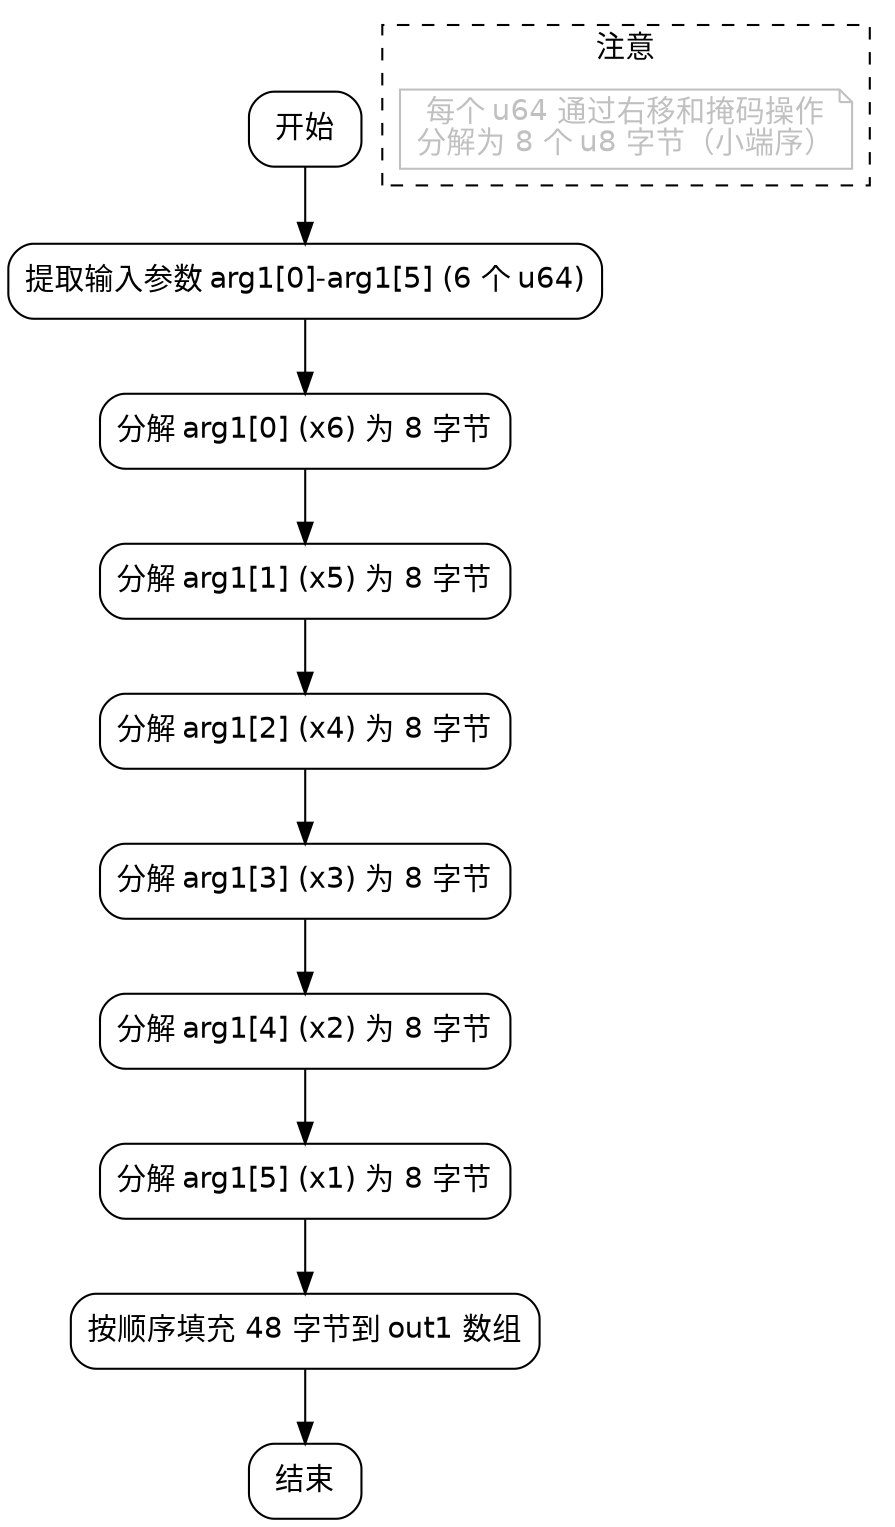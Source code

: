 
digraph flowchart {
    node [shape=rectangle, style="rounded", fontname="Helvetica"];
    edge [fontname="Helvetica"];

    start [label="开始"];
    extract_args [label="提取输入参数 arg1[0]-arg1[5] (6 个 u64)"];
    process_x6 [label="分解 arg1[0] (x6) 为 8 字节"];
    process_x5 [label="分解 arg1[1] (x5) 为 8 字节"];
    process_x4 [label="分解 arg1[2] (x4) 为 8 字节"];
    process_x3 [label="分解 arg1[3] (x3) 为 8 字节"];
    process_x2 [label="分解 arg1[4] (x2) 为 8 字节"];
    process_x1 [label="分解 arg1[5] (x1) 为 8 字节"];
    assemble_bytes [label="按顺序填充 48 字节到 out1 数组"];
    end [label="结束"];

    start -> extract_args;
    extract_args -> process_x6;
    process_x6 -> process_x5;
    process_x5 -> process_x4;
    process_x4 -> process_x3;
    process_x3 -> process_x2;
    process_x2 -> process_x1;
    process_x1 -> assemble_bytes;
    assemble_bytes -> end;

    // 添加注释说明字节序
    subgraph cluster_note {
        label="注意";
        style="dashed";
        node [shape=note, color=grey];
        note [label="每个 u64 通过右移和掩码操作\n分解为 8 个 u8 字节（小端序）", fontcolor=grey];
    }
}
